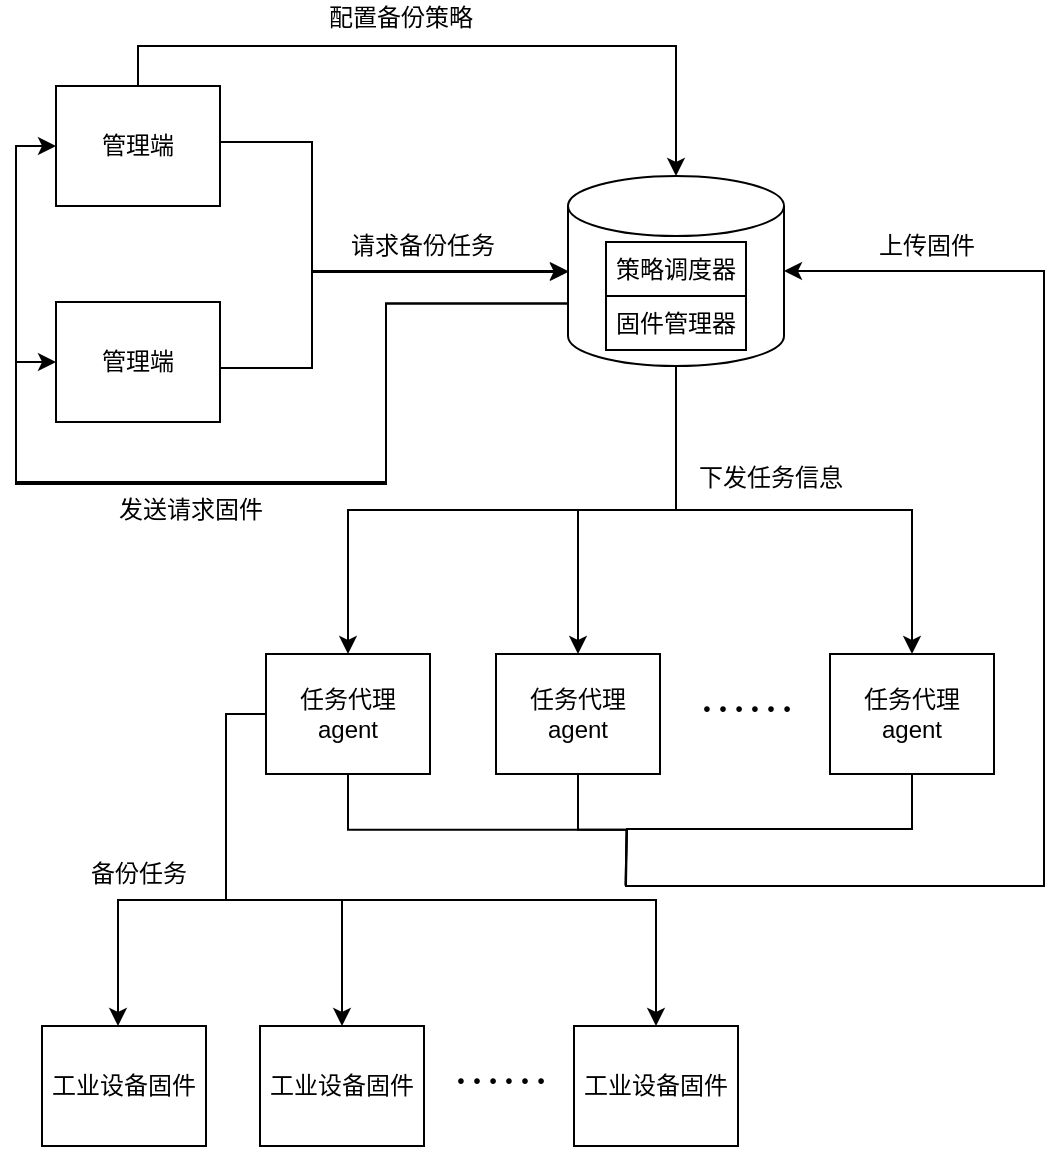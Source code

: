 <mxfile version="16.6.6" type="github">
  <diagram id="_G1xeEsAA8JANmBD5S7e" name="Page-1">
    <mxGraphModel dx="1278" dy="579" grid="0" gridSize="10" guides="1" tooltips="1" connect="1" arrows="1" fold="1" page="1" pageScale="1" pageWidth="827" pageHeight="1169" math="0" shadow="0">
      <root>
        <mxCell id="0" />
        <mxCell id="1" parent="0" />
        <mxCell id="mEooZwxwVVqKLYLNyPsu-7" style="edgeStyle=orthogonalEdgeStyle;rounded=0;orthogonalLoop=1;jettySize=auto;html=1;exitX=1;exitY=0.5;exitDx=0;exitDy=0;entryX=0;entryY=0.5;entryDx=0;entryDy=0;entryPerimeter=0;" parent="1" source="mEooZwxwVVqKLYLNyPsu-1" target="mEooZwxwVVqKLYLNyPsu-3" edge="1">
          <mxGeometry relative="1" as="geometry">
            <Array as="points">
              <mxPoint x="336" y="240" />
              <mxPoint x="382" y="240" />
              <mxPoint x="382" y="305" />
            </Array>
          </mxGeometry>
        </mxCell>
        <mxCell id="mEooZwxwVVqKLYLNyPsu-11" style="edgeStyle=orthogonalEdgeStyle;rounded=0;orthogonalLoop=1;jettySize=auto;html=1;exitX=0.5;exitY=0;exitDx=0;exitDy=0;entryX=0.5;entryY=0;entryDx=0;entryDy=0;entryPerimeter=0;" parent="1" source="mEooZwxwVVqKLYLNyPsu-1" target="mEooZwxwVVqKLYLNyPsu-3" edge="1">
          <mxGeometry relative="1" as="geometry" />
        </mxCell>
        <mxCell id="mEooZwxwVVqKLYLNyPsu-1" value="管理端" style="rounded=0;whiteSpace=wrap;html=1;" parent="1" vertex="1">
          <mxGeometry x="254" y="212" width="82" height="60" as="geometry" />
        </mxCell>
        <mxCell id="mEooZwxwVVqKLYLNyPsu-4" style="edgeStyle=orthogonalEdgeStyle;rounded=0;orthogonalLoop=1;jettySize=auto;html=1;exitX=1;exitY=0.5;exitDx=0;exitDy=0;" parent="1" source="mEooZwxwVVqKLYLNyPsu-2" target="mEooZwxwVVqKLYLNyPsu-3" edge="1">
          <mxGeometry relative="1" as="geometry">
            <Array as="points">
              <mxPoint x="336" y="353" />
              <mxPoint x="382" y="353" />
              <mxPoint x="382" y="305" />
            </Array>
          </mxGeometry>
        </mxCell>
        <mxCell id="mEooZwxwVVqKLYLNyPsu-2" value="管理端" style="rounded=0;whiteSpace=wrap;html=1;" parent="1" vertex="1">
          <mxGeometry x="254" y="320" width="82" height="60" as="geometry" />
        </mxCell>
        <mxCell id="mEooZwxwVVqKLYLNyPsu-8" style="edgeStyle=orthogonalEdgeStyle;rounded=0;orthogonalLoop=1;jettySize=auto;html=1;exitX=0;exitY=0;exitDx=0;exitDy=63.75;exitPerimeter=0;entryX=0;entryY=0.5;entryDx=0;entryDy=0;" parent="1" source="mEooZwxwVVqKLYLNyPsu-3" target="mEooZwxwVVqKLYLNyPsu-2" edge="1">
          <mxGeometry relative="1" as="geometry">
            <Array as="points">
              <mxPoint x="419" y="321" />
              <mxPoint x="419" y="410" />
              <mxPoint x="234" y="410" />
              <mxPoint x="234" y="350" />
            </Array>
          </mxGeometry>
        </mxCell>
        <mxCell id="mEooZwxwVVqKLYLNyPsu-9" style="edgeStyle=orthogonalEdgeStyle;rounded=0;orthogonalLoop=1;jettySize=auto;html=1;exitX=0;exitY=0;exitDx=0;exitDy=63.75;exitPerimeter=0;entryX=0;entryY=0.5;entryDx=0;entryDy=0;" parent="1" source="mEooZwxwVVqKLYLNyPsu-3" target="mEooZwxwVVqKLYLNyPsu-1" edge="1">
          <mxGeometry relative="1" as="geometry">
            <Array as="points">
              <mxPoint x="419" y="321" />
              <mxPoint x="419" y="411" />
              <mxPoint x="234" y="411" />
              <mxPoint x="234" y="242" />
            </Array>
          </mxGeometry>
        </mxCell>
        <mxCell id="mEooZwxwVVqKLYLNyPsu-17" style="edgeStyle=orthogonalEdgeStyle;rounded=0;orthogonalLoop=1;jettySize=auto;html=1;exitX=0.5;exitY=1;exitDx=0;exitDy=0;exitPerimeter=0;entryX=0.5;entryY=0;entryDx=0;entryDy=0;fontFamily=Comic Sans MS;fontSize=24;" parent="1" source="mEooZwxwVVqKLYLNyPsu-3" target="mEooZwxwVVqKLYLNyPsu-13" edge="1">
          <mxGeometry relative="1" as="geometry" />
        </mxCell>
        <mxCell id="mEooZwxwVVqKLYLNyPsu-18" style="edgeStyle=orthogonalEdgeStyle;rounded=0;orthogonalLoop=1;jettySize=auto;html=1;exitX=0.5;exitY=1;exitDx=0;exitDy=0;exitPerimeter=0;fontFamily=Comic Sans MS;fontSize=24;" parent="1" source="mEooZwxwVVqKLYLNyPsu-3" target="mEooZwxwVVqKLYLNyPsu-14" edge="1">
          <mxGeometry relative="1" as="geometry" />
        </mxCell>
        <mxCell id="mEooZwxwVVqKLYLNyPsu-19" style="edgeStyle=orthogonalEdgeStyle;rounded=0;orthogonalLoop=1;jettySize=auto;html=1;exitX=0.5;exitY=1;exitDx=0;exitDy=0;exitPerimeter=0;fontFamily=Comic Sans MS;fontSize=24;" parent="1" source="mEooZwxwVVqKLYLNyPsu-3" target="mEooZwxwVVqKLYLNyPsu-15" edge="1">
          <mxGeometry relative="1" as="geometry" />
        </mxCell>
        <mxCell id="mEooZwxwVVqKLYLNyPsu-3" value="" style="shape=cylinder3;whiteSpace=wrap;html=1;boundedLbl=1;backgroundOutline=1;size=15;" parent="1" vertex="1">
          <mxGeometry x="510" y="257" width="108" height="95" as="geometry" />
        </mxCell>
        <mxCell id="mEooZwxwVVqKLYLNyPsu-6" value="请求备份任务" style="text;html=1;resizable=0;autosize=1;align=center;verticalAlign=middle;points=[];fillColor=none;strokeColor=none;rounded=0;" parent="1" vertex="1">
          <mxGeometry x="396" y="283" width="82" height="18" as="geometry" />
        </mxCell>
        <mxCell id="mEooZwxwVVqKLYLNyPsu-10" value="发送请求固件" style="text;html=1;resizable=0;autosize=1;align=center;verticalAlign=middle;points=[];fillColor=none;strokeColor=none;rounded=0;" parent="1" vertex="1">
          <mxGeometry x="280" y="415" width="82" height="18" as="geometry" />
        </mxCell>
        <mxCell id="mEooZwxwVVqKLYLNyPsu-12" value="配置备份策略" style="text;html=1;resizable=0;autosize=1;align=center;verticalAlign=middle;points=[];fillColor=none;strokeColor=none;rounded=0;" parent="1" vertex="1">
          <mxGeometry x="385" y="169" width="82" height="18" as="geometry" />
        </mxCell>
        <mxCell id="mEooZwxwVVqKLYLNyPsu-28" style="edgeStyle=orthogonalEdgeStyle;rounded=0;orthogonalLoop=1;jettySize=auto;html=1;exitX=0.5;exitY=1;exitDx=0;exitDy=0;fontFamily=Comic Sans MS;fontSize=24;endArrow=none;endFill=0;elbow=vertical;" parent="1" source="mEooZwxwVVqKLYLNyPsu-13" edge="1">
          <mxGeometry relative="1" as="geometry">
            <mxPoint x="538.8" y="611.8" as="targetPoint" />
          </mxGeometry>
        </mxCell>
        <mxCell id="mEooZwxwVVqKLYLNyPsu-41" style="edgeStyle=orthogonalEdgeStyle;rounded=0;orthogonalLoop=1;jettySize=auto;html=1;exitX=0;exitY=0.5;exitDx=0;exitDy=0;fontFamily=Comic Sans MS;fontSize=24;endArrow=classic;endFill=1;elbow=vertical;" parent="1" source="mEooZwxwVVqKLYLNyPsu-13" target="mEooZwxwVVqKLYLNyPsu-37" edge="1">
          <mxGeometry relative="1" as="geometry">
            <Array as="points">
              <mxPoint x="339" y="526" />
              <mxPoint x="339" y="619" />
              <mxPoint x="285" y="619" />
            </Array>
          </mxGeometry>
        </mxCell>
        <mxCell id="mEooZwxwVVqKLYLNyPsu-42" style="edgeStyle=orthogonalEdgeStyle;rounded=0;orthogonalLoop=1;jettySize=auto;html=1;exitX=0;exitY=0.5;exitDx=0;exitDy=0;entryX=0.5;entryY=0;entryDx=0;entryDy=0;fontFamily=Comic Sans MS;fontSize=24;endArrow=classic;endFill=1;elbow=vertical;" parent="1" source="mEooZwxwVVqKLYLNyPsu-13" target="mEooZwxwVVqKLYLNyPsu-38" edge="1">
          <mxGeometry relative="1" as="geometry" />
        </mxCell>
        <mxCell id="mEooZwxwVVqKLYLNyPsu-43" style="edgeStyle=orthogonalEdgeStyle;rounded=0;orthogonalLoop=1;jettySize=auto;html=1;exitX=0;exitY=0.5;exitDx=0;exitDy=0;fontFamily=Comic Sans MS;fontSize=24;endArrow=classic;endFill=1;elbow=vertical;" parent="1" source="mEooZwxwVVqKLYLNyPsu-13" target="mEooZwxwVVqKLYLNyPsu-39" edge="1">
          <mxGeometry relative="1" as="geometry" />
        </mxCell>
        <mxCell id="mEooZwxwVVqKLYLNyPsu-13" value="任务代理&lt;br&gt;agent" style="rounded=0;whiteSpace=wrap;html=1;" parent="1" vertex="1">
          <mxGeometry x="359" y="496" width="82" height="60" as="geometry" />
        </mxCell>
        <mxCell id="mEooZwxwVVqKLYLNyPsu-29" style="edgeStyle=orthogonalEdgeStyle;rounded=0;orthogonalLoop=1;jettySize=auto;html=1;exitX=0.5;exitY=1;exitDx=0;exitDy=0;fontFamily=Comic Sans MS;fontSize=24;endArrow=none;endFill=0;elbow=vertical;" parent="1" source="mEooZwxwVVqKLYLNyPsu-14" edge="1">
          <mxGeometry relative="1" as="geometry">
            <mxPoint x="538.8" y="611.8" as="targetPoint" />
          </mxGeometry>
        </mxCell>
        <mxCell id="mEooZwxwVVqKLYLNyPsu-14" value="任务代理&lt;br&gt;agent" style="rounded=0;whiteSpace=wrap;html=1;" parent="1" vertex="1">
          <mxGeometry x="474" y="496" width="82" height="60" as="geometry" />
        </mxCell>
        <mxCell id="mEooZwxwVVqKLYLNyPsu-30" style="edgeStyle=orthogonalEdgeStyle;rounded=0;orthogonalLoop=1;jettySize=auto;html=1;exitX=0.5;exitY=1;exitDx=0;exitDy=0;fontFamily=Comic Sans MS;fontSize=24;endArrow=none;endFill=0;elbow=vertical;" parent="1" source="mEooZwxwVVqKLYLNyPsu-15" edge="1">
          <mxGeometry relative="1" as="geometry">
            <mxPoint x="539" y="611" as="targetPoint" />
          </mxGeometry>
        </mxCell>
        <mxCell id="mEooZwxwVVqKLYLNyPsu-15" value="任务代理&lt;br&gt;agent" style="rounded=0;whiteSpace=wrap;html=1;" parent="1" vertex="1">
          <mxGeometry x="641" y="496" width="82" height="60" as="geometry" />
        </mxCell>
        <mxCell id="mEooZwxwVVqKLYLNyPsu-16" value="&lt;font face=&quot;Comic Sans MS&quot; style=&quot;font-size: 24px&quot;&gt;……&lt;/font&gt;" style="text;html=1;resizable=0;autosize=1;align=center;verticalAlign=middle;points=[];fillColor=none;strokeColor=none;rounded=0;" parent="1" vertex="1">
          <mxGeometry x="577" y="505" width="43" height="23" as="geometry" />
        </mxCell>
        <mxCell id="mEooZwxwVVqKLYLNyPsu-32" style="edgeStyle=orthogonalEdgeStyle;rounded=0;orthogonalLoop=1;jettySize=auto;html=1;exitX=0.5;exitY=0;exitDx=0;exitDy=0;entryX=1;entryY=0.5;entryDx=0;entryDy=0;entryPerimeter=0;fontFamily=Comic Sans MS;fontSize=24;endArrow=classic;endFill=1;elbow=vertical;" parent="1" target="mEooZwxwVVqKLYLNyPsu-3" edge="1">
          <mxGeometry relative="1" as="geometry">
            <mxPoint x="539" y="610" as="sourcePoint" />
            <Array as="points">
              <mxPoint x="539" y="612" />
              <mxPoint x="748" y="612" />
              <mxPoint x="748" y="305" />
            </Array>
          </mxGeometry>
        </mxCell>
        <mxCell id="mEooZwxwVVqKLYLNyPsu-34" value="下发任务信息" style="text;html=1;resizable=0;autosize=1;align=center;verticalAlign=middle;points=[];fillColor=none;strokeColor=none;rounded=0;" parent="1" vertex="1">
          <mxGeometry x="570" y="399" width="82" height="18" as="geometry" />
        </mxCell>
        <mxCell id="mEooZwxwVVqKLYLNyPsu-36" value="上传固件" style="text;html=1;resizable=0;autosize=1;align=center;verticalAlign=middle;points=[];fillColor=none;strokeColor=none;rounded=0;" parent="1" vertex="1">
          <mxGeometry x="660" y="283" width="58" height="18" as="geometry" />
        </mxCell>
        <mxCell id="mEooZwxwVVqKLYLNyPsu-37" value="工业设备固件" style="rounded=0;whiteSpace=wrap;html=1;" parent="1" vertex="1">
          <mxGeometry x="247" y="682" width="82" height="60" as="geometry" />
        </mxCell>
        <mxCell id="mEooZwxwVVqKLYLNyPsu-38" value="工业设备固件" style="rounded=0;whiteSpace=wrap;html=1;" parent="1" vertex="1">
          <mxGeometry x="356" y="682" width="82" height="60" as="geometry" />
        </mxCell>
        <mxCell id="mEooZwxwVVqKLYLNyPsu-39" value="工业设备固件" style="rounded=0;whiteSpace=wrap;html=1;" parent="1" vertex="1">
          <mxGeometry x="513" y="682" width="82" height="60" as="geometry" />
        </mxCell>
        <mxCell id="mEooZwxwVVqKLYLNyPsu-40" value="&lt;font face=&quot;Comic Sans MS&quot; style=&quot;font-size: 24px&quot;&gt;……&lt;/font&gt;" style="text;html=1;resizable=0;autosize=1;align=center;verticalAlign=middle;points=[];fillColor=none;strokeColor=none;rounded=0;" parent="1" vertex="1">
          <mxGeometry x="454" y="691" width="43" height="23" as="geometry" />
        </mxCell>
        <mxCell id="mEooZwxwVVqKLYLNyPsu-44" value="备份任务" style="text;html=1;resizable=0;autosize=1;align=center;verticalAlign=middle;points=[];fillColor=none;strokeColor=none;rounded=0;" parent="1" vertex="1">
          <mxGeometry x="266" y="597" width="58" height="18" as="geometry" />
        </mxCell>
        <mxCell id="A042u1E6h-MGTahwksuI-1" value="策略调度器" style="rounded=0;whiteSpace=wrap;html=1;" vertex="1" parent="1">
          <mxGeometry x="529" y="290" width="70" height="27" as="geometry" />
        </mxCell>
        <mxCell id="A042u1E6h-MGTahwksuI-2" value="固件管理器" style="rounded=0;whiteSpace=wrap;html=1;" vertex="1" parent="1">
          <mxGeometry x="529" y="317" width="70" height="27" as="geometry" />
        </mxCell>
      </root>
    </mxGraphModel>
  </diagram>
</mxfile>
